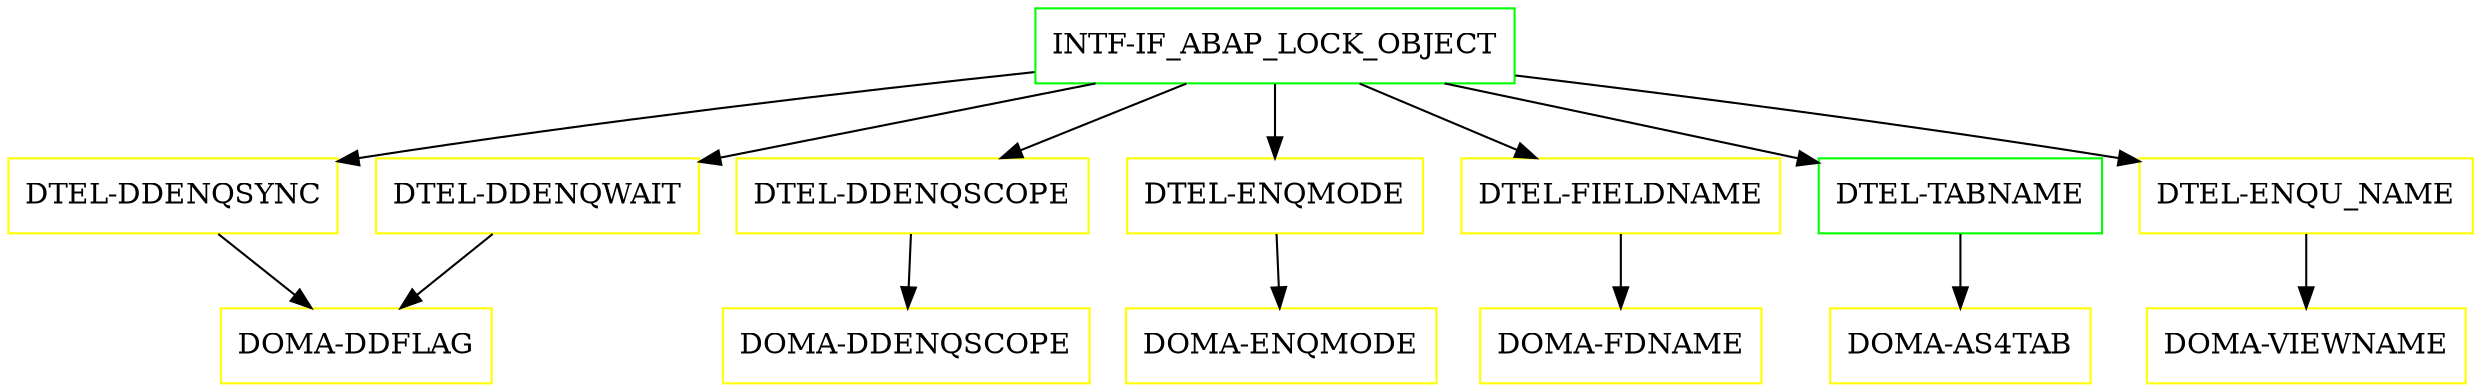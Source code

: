 digraph G {
  "INTF-IF_ABAP_LOCK_OBJECT" [shape=box,color=green];
  "DTEL-DDENQSYNC" [shape=box,color=yellow,URL="./DTEL_DDENQSYNC.html"];
  "DOMA-DDFLAG" [shape=box,color=yellow,URL="./DOMA_DDFLAG.html"];
  "DTEL-DDENQWAIT" [shape=box,color=yellow,URL="./DTEL_DDENQWAIT.html"];
  "DTEL-DDENQSCOPE" [shape=box,color=yellow,URL="./DTEL_DDENQSCOPE.html"];
  "DOMA-DDENQSCOPE" [shape=box,color=yellow,URL="./DOMA_DDENQSCOPE.html"];
  "DTEL-ENQMODE" [shape=box,color=yellow,URL="./DTEL_ENQMODE.html"];
  "DOMA-ENQMODE" [shape=box,color=yellow,URL="./DOMA_ENQMODE.html"];
  "DTEL-FIELDNAME" [shape=box,color=yellow,URL="./DTEL_FIELDNAME.html"];
  "DOMA-FDNAME" [shape=box,color=yellow,URL="./DOMA_FDNAME.html"];
  "DTEL-TABNAME" [shape=box,color=green,URL="./DTEL_TABNAME.html"];
  "DOMA-AS4TAB" [shape=box,color=yellow,URL="./DOMA_AS4TAB.html"];
  "DTEL-ENQU_NAME" [shape=box,color=yellow,URL="./DTEL_ENQU_NAME.html"];
  "DOMA-VIEWNAME" [shape=box,color=yellow,URL="./DOMA_VIEWNAME.html"];
  "INTF-IF_ABAP_LOCK_OBJECT" -> "DTEL-ENQU_NAME";
  "INTF-IF_ABAP_LOCK_OBJECT" -> "DTEL-TABNAME";
  "INTF-IF_ABAP_LOCK_OBJECT" -> "DTEL-FIELDNAME";
  "INTF-IF_ABAP_LOCK_OBJECT" -> "DTEL-ENQMODE";
  "INTF-IF_ABAP_LOCK_OBJECT" -> "DTEL-DDENQSCOPE";
  "INTF-IF_ABAP_LOCK_OBJECT" -> "DTEL-DDENQWAIT";
  "INTF-IF_ABAP_LOCK_OBJECT" -> "DTEL-DDENQSYNC";
  "DTEL-DDENQSYNC" -> "DOMA-DDFLAG";
  "DTEL-DDENQWAIT" -> "DOMA-DDFLAG";
  "DTEL-DDENQSCOPE" -> "DOMA-DDENQSCOPE";
  "DTEL-ENQMODE" -> "DOMA-ENQMODE";
  "DTEL-FIELDNAME" -> "DOMA-FDNAME";
  "DTEL-TABNAME" -> "DOMA-AS4TAB";
  "DTEL-ENQU_NAME" -> "DOMA-VIEWNAME";
}
